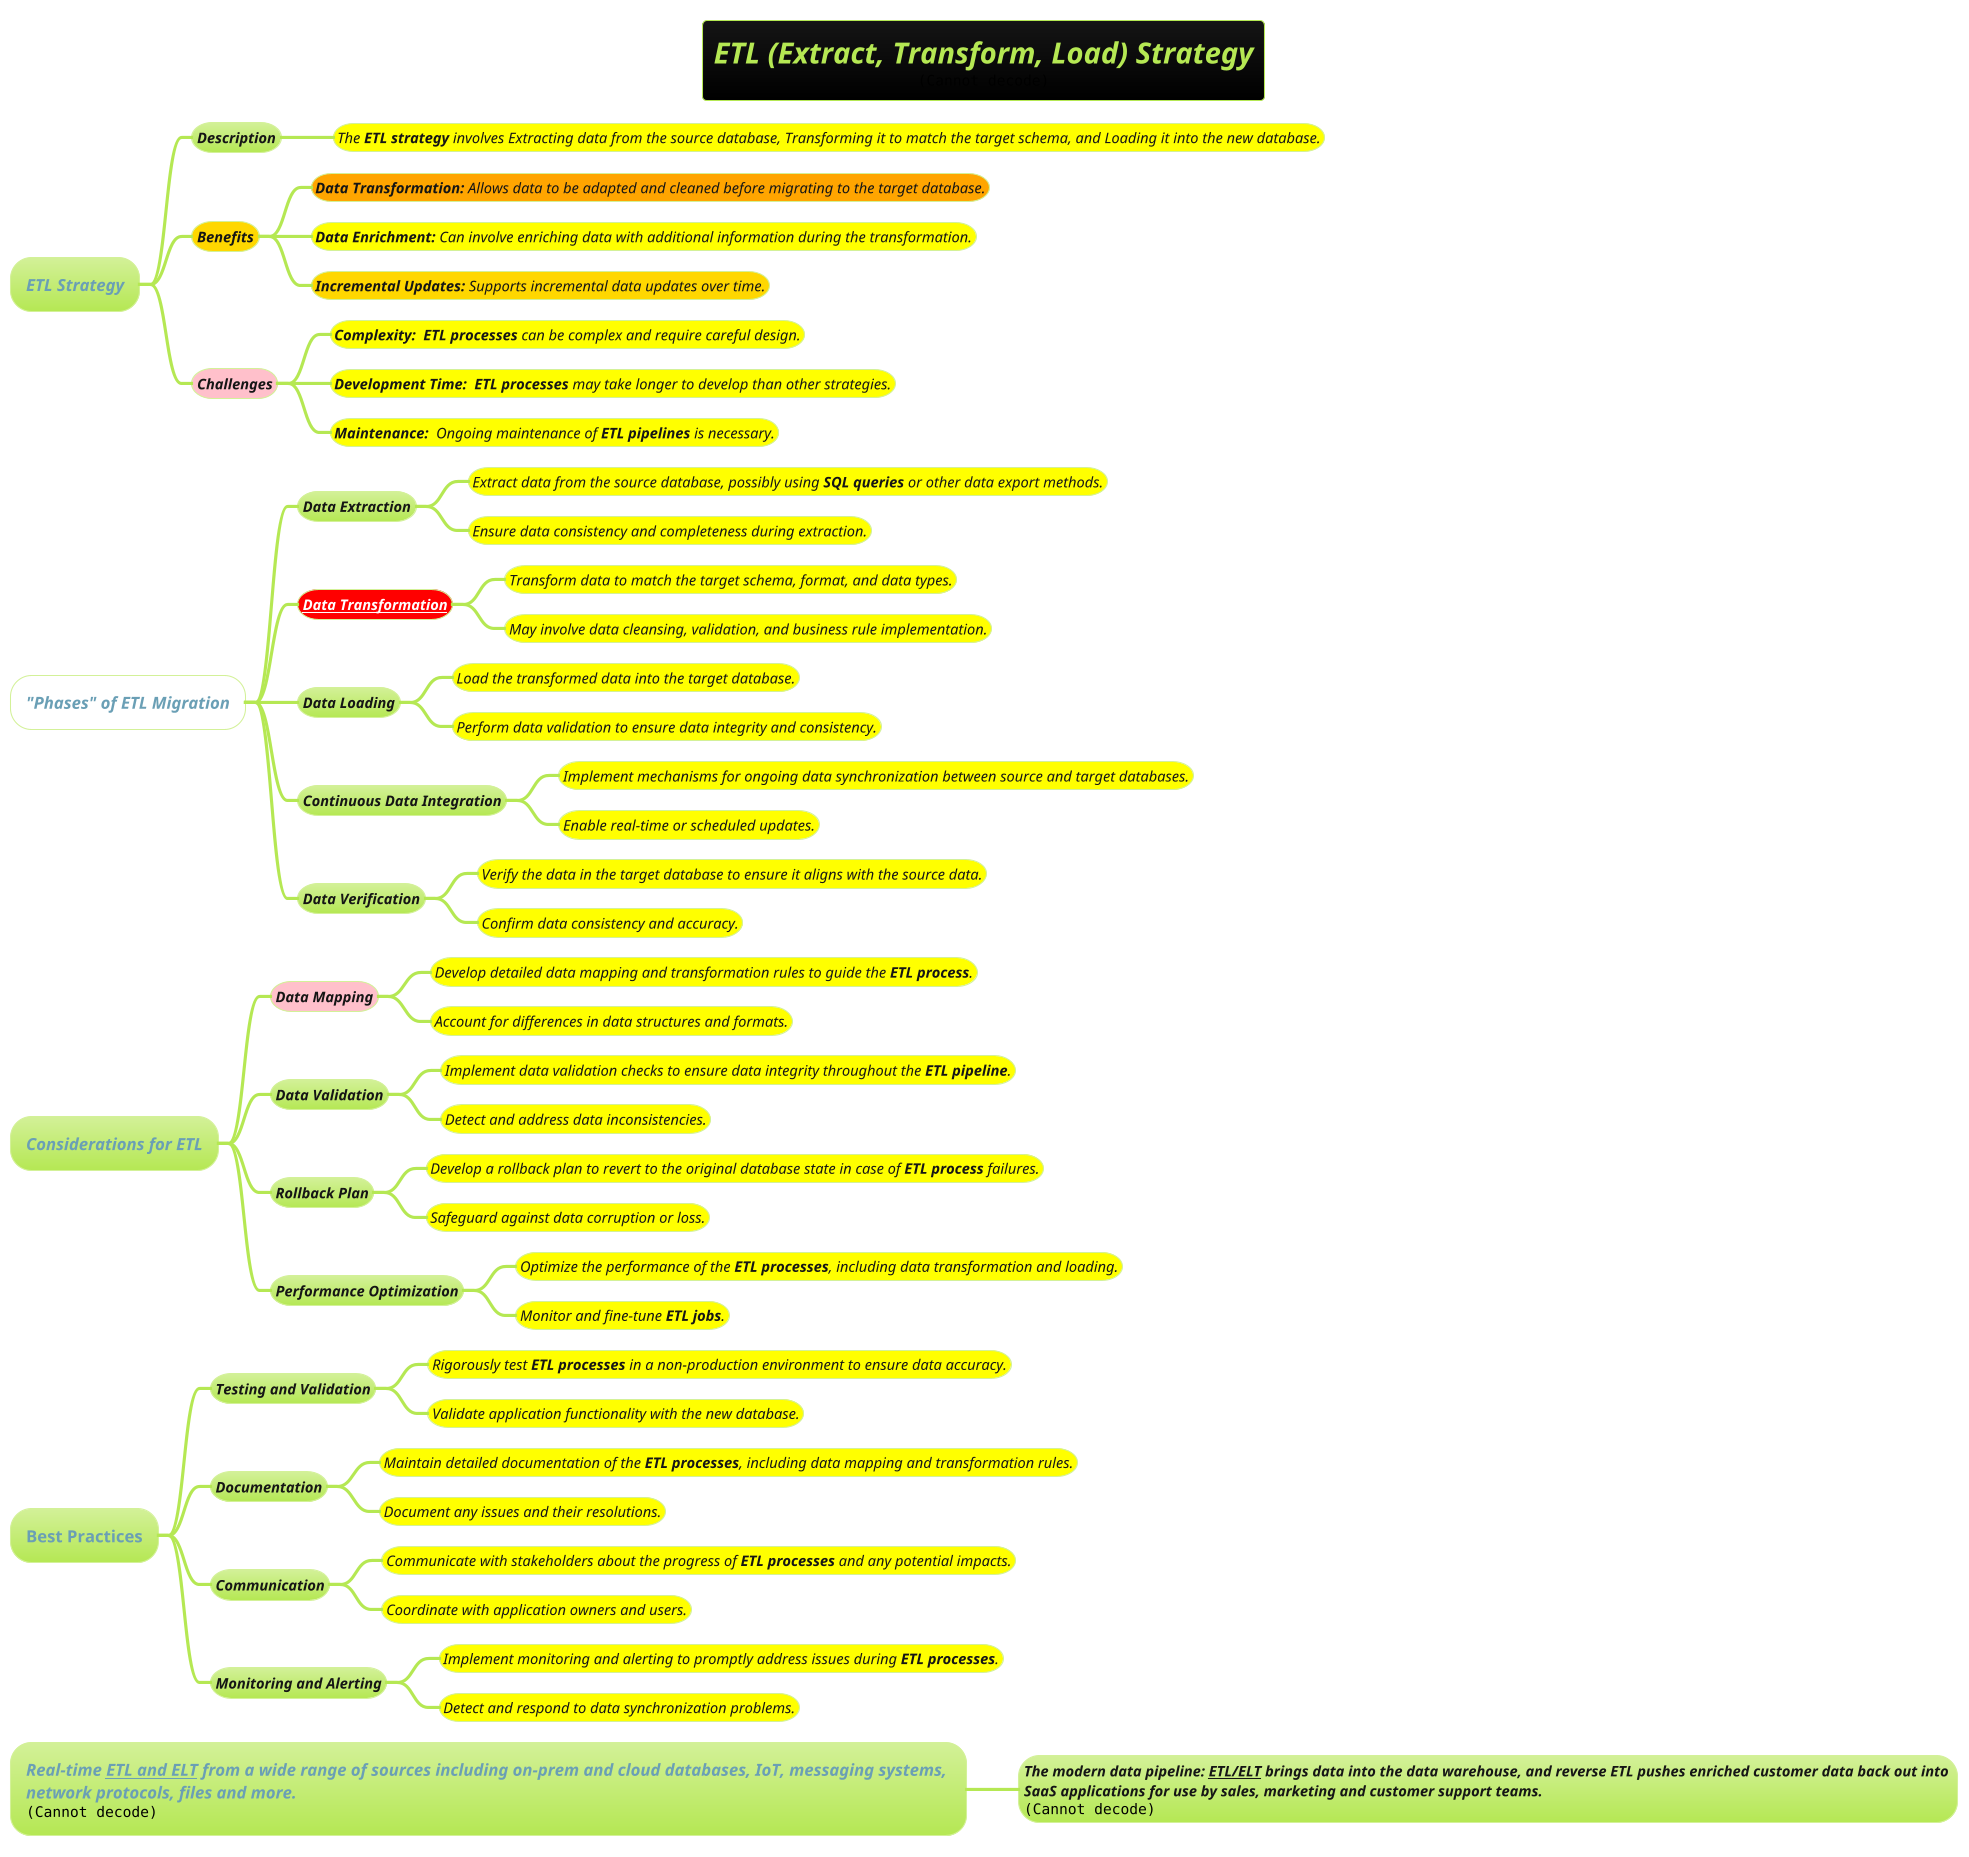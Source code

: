 @startmindmap
title =<i>ETL (Extract, Transform, Load) Strategy\n<img:images/img.png>
!theme hacker

* <i>ETL Strategy
** <i>Description
***[#yellow] <i><size:14>The **ETL strategy** involves Extracting data from the source database, Transforming it to match the target schema, and Loading it into the new database.

**[#gold] <i>Benefits
***[#orange] <i><size:14>**Data Transformation:** Allows data to be adapted and cleaned before migrating to the target database.
***[#yellow] <i><size:14>**Data Enrichment:** Can involve enriching data with additional information during the transformation.
***[#gold] <i><size:14>**Incremental Updates:** Supports incremental data updates over time.

**[#pink] <i>Challenges
***[#yellow] <i><size:14>**Complexity: ** **ETL processes** can be complex and require careful design.
***[#yellow] <i><size:14>**Development Time:**  **ETL processes** may take longer to develop than other strategies.
***[#yellow] <i><size:14>**Maintenance: ** Ongoing maintenance of **ETL pipelines** is necessary.

*[#white] <i>"Phases" of **ETL Migration**
** <i>Data Extraction
***[#yellow] <i><size:14>Extract data from the source database, possibly using **SQL queries** or other data export methods.
***[#yellow] <i><size:14>Ensure data consistency and completeness during extraction.

**[#red] <i>[[../../data-engineering/data-preprocessing-(or-wrangling)/Data-Preprocessing.puml Data Transformation]]
***[#yellow] <i><size:14>Transform data to match the target schema, format, and data types.
***[#yellow] <i><size:14>May involve data cleansing, validation, and business rule implementation.

** <i>Data Loading
***[#yellow] <i><size:14>Load the transformed data into the target database.
***[#yellow] <i><size:14>Perform data validation to ensure data integrity and consistency.

** <i>Continuous Data Integration
***[#yellow] <i><size:14>Implement mechanisms for ongoing data synchronization between source and target databases.
***[#yellow] <i><size:14>Enable real-time or scheduled updates.

** <i>Data Verification
***[#yellow] <i><size:14>Verify the data in the target database to ensure it aligns with the source data.
***[#yellow] <i><size:14>Confirm data consistency and accuracy.

* <i>Considerations for **ETL**
**[#pink] <i>Data Mapping
***[#yellow] <i><size:14>Develop detailed data mapping and transformation rules to guide the **ETL process**.
***[#yellow] <i><size:14>Account for differences in data structures and formats.

** <i>Data Validation
***[#yellow] <i><size:14>Implement data validation checks to ensure data integrity throughout the **ETL pipeline**.
***[#yellow] <i><size:14>Detect and address data inconsistencies.

** <i>Rollback Plan
***[#yellow] <i><size:14>Develop a rollback plan to revert to the original database state in case of **ETL process** failures.
***[#yellow] <i><size:14>Safeguard against data corruption or loss.

** <i>Performance Optimization
***[#yellow] <i><size:14>Optimize the performance of the **ETL processes**, including data transformation and loading.
***[#yellow] <i><size:14>Monitor and fine-tune **ETL jobs**.

* Best Practices
** <i>Testing and Validation
***[#yellow] <i><size:14>Rigorously test **ETL processes** in a non-production environment to ensure data accuracy.
***[#yellow] <i><size:14>Validate application functionality with the new database.

** <i>Documentation
***[#yellow] <i><size:14>Maintain detailed documentation of the **ETL processes**, including data mapping and transformation rules.
***[#yellow] <i><size:14>Document any issues and their resolutions.

** <i>Communication
***[#yellow] <i><size:14>Communicate with stakeholders about the progress of **ETL processes** and any potential impacts.
***[#yellow] <i><size:14>Coordinate with application owners and users.

** <i>Monitoring and Alerting
***[#yellow] <i><size:14>Implement monitoring and alerting to promptly address issues during **ETL processes**.
***[#yellow] <i><size:14>Detect and respond to data synchronization problems.

*  <i>Real-time __ETL and ELT__ from a wide range of sources including on-prem and cloud databases, IoT, messaging systems, \n<i>network protocols, files and more.\n<img:images/img_1.png>
** <i>The modern data pipeline: __ETL/ELT__ brings data into the data warehouse, and reverse ETL pushes enriched customer data back out into \n<i>SaaS applications for use by sales, marketing and customer support teams.\n<img:images/img_2.png>
@endmindmap
